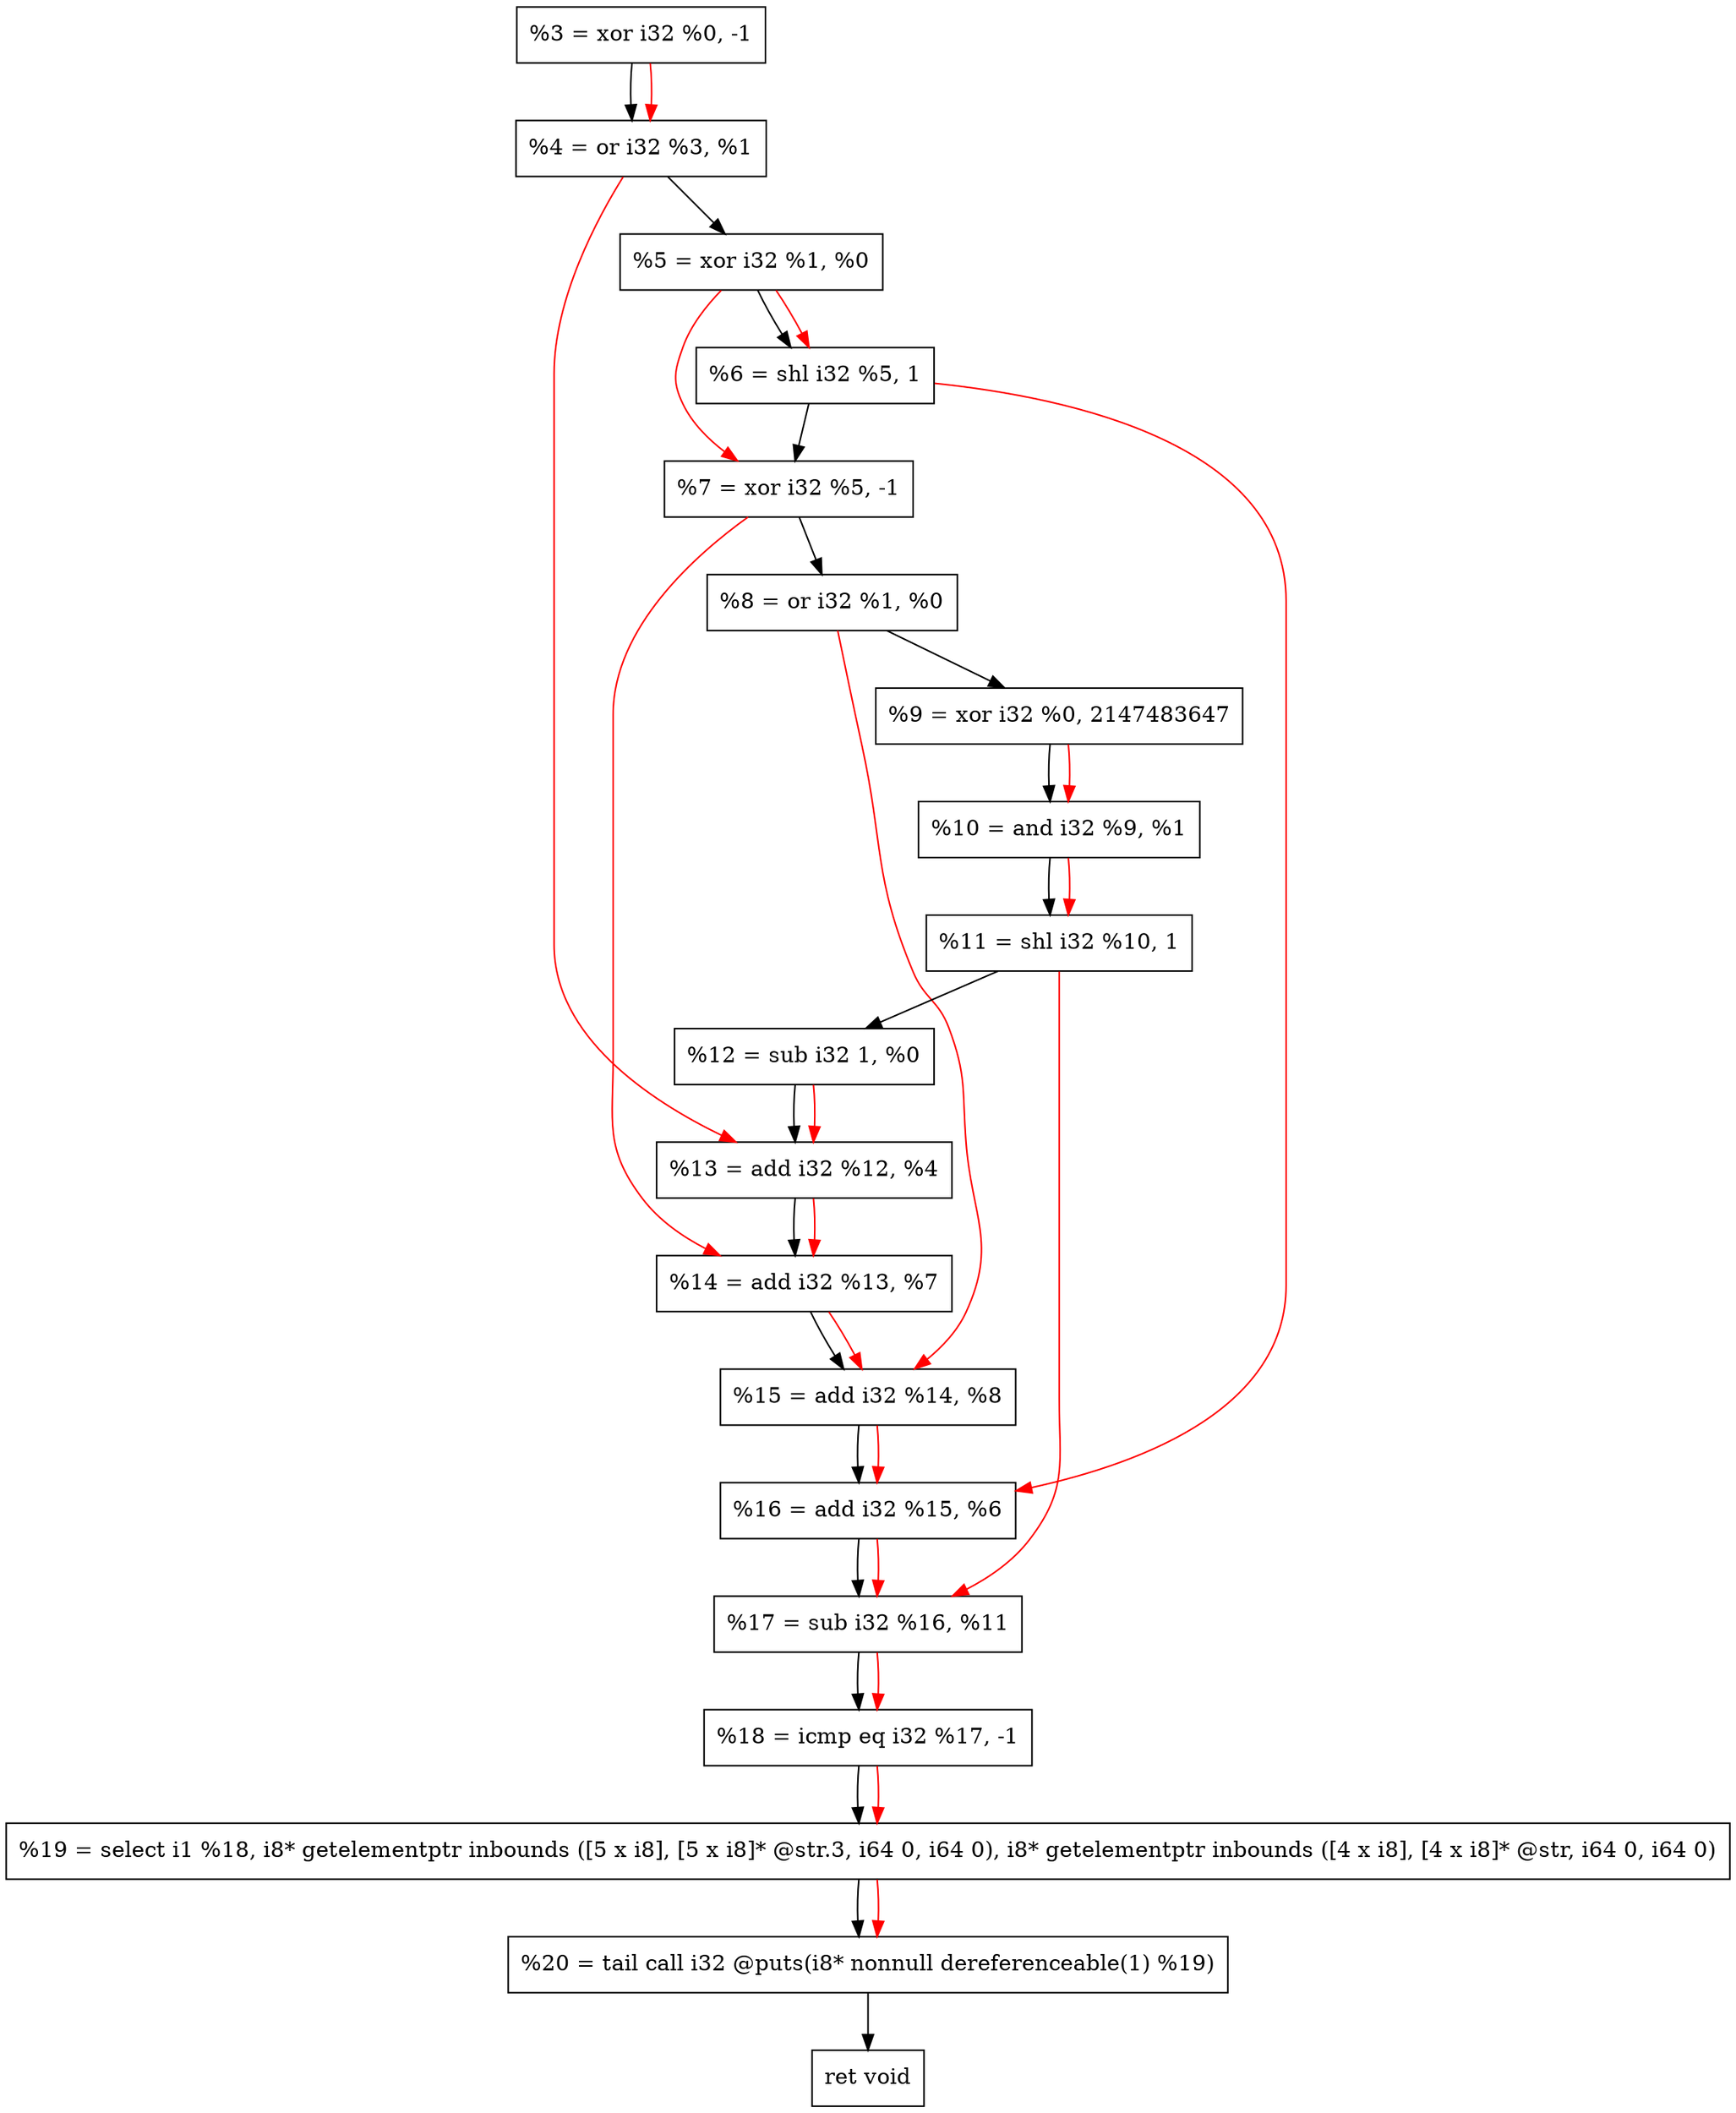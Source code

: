 digraph "DFG for'crackme' function" {
	Node0x55ca10[shape=record, label="  %3 = xor i32 %0, -1"];
	Node0x55ca80[shape=record, label="  %4 = or i32 %3, %1"];
	Node0x55cb40[shape=record, label="  %5 = xor i32 %1, %0"];
	Node0x55cbb0[shape=record, label="  %6 = shl i32 %5, 1"];
	Node0x55cc20[shape=record, label="  %7 = xor i32 %5, -1"];
	Node0x55cc90[shape=record, label="  %8 = or i32 %1, %0"];
	Node0x55cd30[shape=record, label="  %9 = xor i32 %0, 2147483647"];
	Node0x55cda0[shape=record, label="  %10 = and i32 %9, %1"];
	Node0x55ce10[shape=record, label="  %11 = shl i32 %10, 1"];
	Node0x55ce80[shape=record, label="  %12 = sub i32 1, %0"];
	Node0x55cef0[shape=record, label="  %13 = add i32 %12, %4"];
	Node0x55cf60[shape=record, label="  %14 = add i32 %13, %7"];
	Node0x55cfd0[shape=record, label="  %15 = add i32 %14, %8"];
	Node0x55d040[shape=record, label="  %16 = add i32 %15, %6"];
	Node0x55d0b0[shape=record, label="  %17 = sub i32 %16, %11"];
	Node0x55d120[shape=record, label="  %18 = icmp eq i32 %17, -1"];
	Node0x4fd268[shape=record, label="  %19 = select i1 %18, i8* getelementptr inbounds ([5 x i8], [5 x i8]* @str.3, i64 0, i64 0), i8* getelementptr inbounds ([4 x i8], [4 x i8]* @str, i64 0, i64 0)"];
	Node0x55d5c0[shape=record, label="  %20 = tail call i32 @puts(i8* nonnull dereferenceable(1) %19)"];
	Node0x55d610[shape=record, label="  ret void"];
	Node0x55ca10 -> Node0x55ca80;
	Node0x55ca80 -> Node0x55cb40;
	Node0x55cb40 -> Node0x55cbb0;
	Node0x55cbb0 -> Node0x55cc20;
	Node0x55cc20 -> Node0x55cc90;
	Node0x55cc90 -> Node0x55cd30;
	Node0x55cd30 -> Node0x55cda0;
	Node0x55cda0 -> Node0x55ce10;
	Node0x55ce10 -> Node0x55ce80;
	Node0x55ce80 -> Node0x55cef0;
	Node0x55cef0 -> Node0x55cf60;
	Node0x55cf60 -> Node0x55cfd0;
	Node0x55cfd0 -> Node0x55d040;
	Node0x55d040 -> Node0x55d0b0;
	Node0x55d0b0 -> Node0x55d120;
	Node0x55d120 -> Node0x4fd268;
	Node0x4fd268 -> Node0x55d5c0;
	Node0x55d5c0 -> Node0x55d610;
edge [color=red]
	Node0x55ca10 -> Node0x55ca80;
	Node0x55cb40 -> Node0x55cbb0;
	Node0x55cb40 -> Node0x55cc20;
	Node0x55cd30 -> Node0x55cda0;
	Node0x55cda0 -> Node0x55ce10;
	Node0x55ce80 -> Node0x55cef0;
	Node0x55ca80 -> Node0x55cef0;
	Node0x55cef0 -> Node0x55cf60;
	Node0x55cc20 -> Node0x55cf60;
	Node0x55cf60 -> Node0x55cfd0;
	Node0x55cc90 -> Node0x55cfd0;
	Node0x55cfd0 -> Node0x55d040;
	Node0x55cbb0 -> Node0x55d040;
	Node0x55d040 -> Node0x55d0b0;
	Node0x55ce10 -> Node0x55d0b0;
	Node0x55d0b0 -> Node0x55d120;
	Node0x55d120 -> Node0x4fd268;
	Node0x4fd268 -> Node0x55d5c0;
}
